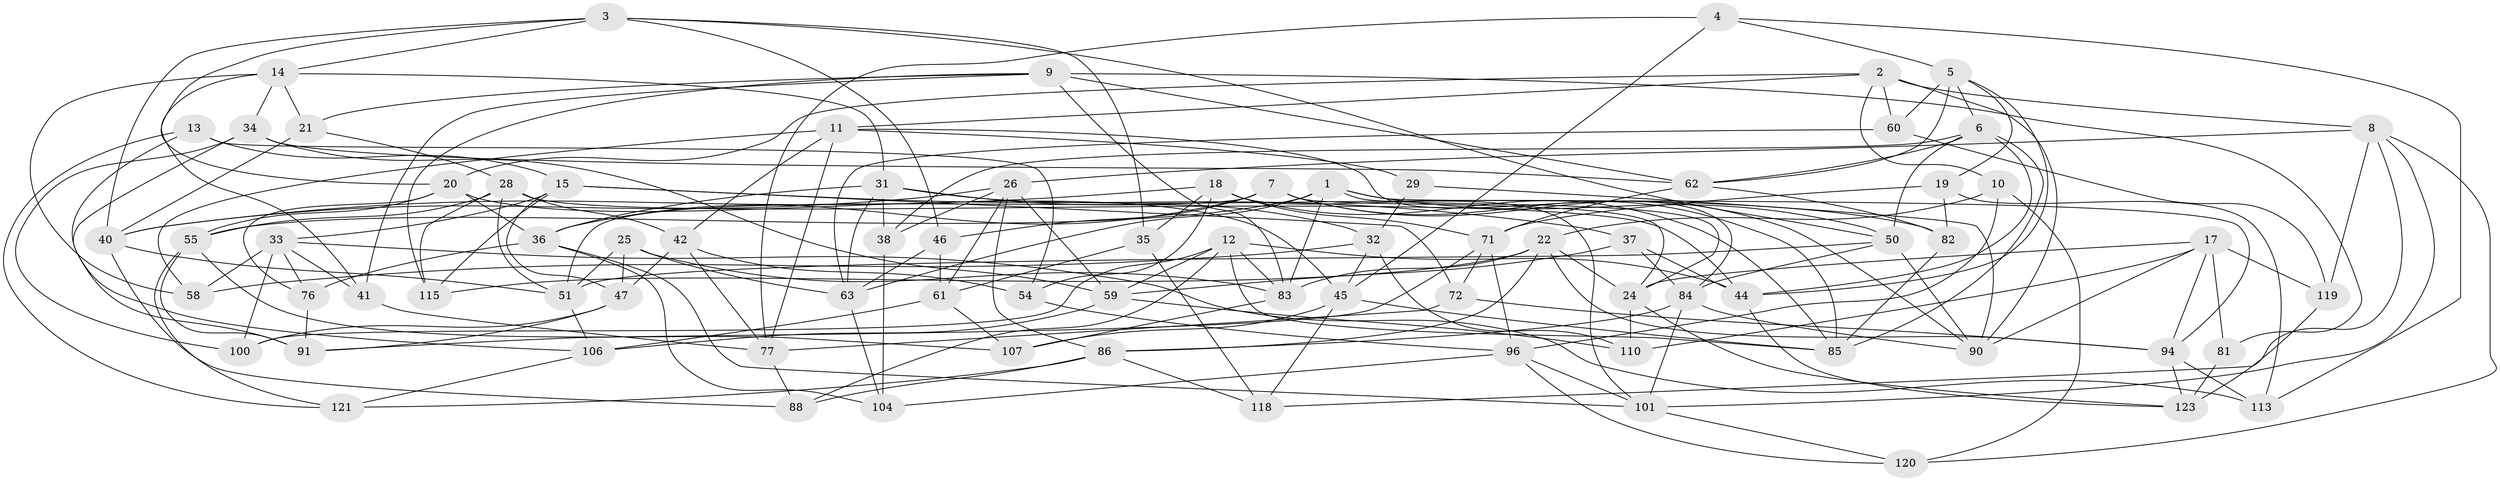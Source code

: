 // original degree distribution, {4: 1.0}
// Generated by graph-tools (version 1.1) at 2025/42/03/06/25 10:42:25]
// undirected, 79 vertices, 202 edges
graph export_dot {
graph [start="1"]
  node [color=gray90,style=filled];
  1 [super="+16"];
  2 [super="+57"];
  3 [super="+43"];
  4;
  5 [super="+65"];
  6 [super="+30"];
  7 [super="+48"];
  8 [super="+108"];
  9 [super="+23"];
  10;
  11 [super="+102"];
  12 [super="+114"];
  13;
  14 [super="+53"];
  15 [super="+75"];
  17 [super="+27"];
  18 [super="+49"];
  19;
  20 [super="+95"];
  21;
  22 [super="+68"];
  24 [super="+117"];
  25;
  26 [super="+56"];
  28 [super="+64"];
  29;
  31 [super="+97"];
  32 [super="+52"];
  33 [super="+73"];
  34 [super="+111"];
  35;
  36 [super="+39"];
  37;
  38;
  40 [super="+66"];
  41;
  42 [super="+89"];
  44 [super="+79"];
  45 [super="+70"];
  46;
  47 [super="+69"];
  50 [super="+80"];
  51 [super="+78"];
  54;
  55 [super="+116"];
  58;
  59 [super="+99"];
  60;
  61 [super="+128"];
  62 [super="+93"];
  63 [super="+67"];
  71 [super="+74"];
  72;
  76;
  77 [super="+103"];
  81;
  82;
  83 [super="+98"];
  84 [super="+122"];
  85 [super="+124"];
  86 [super="+87"];
  88;
  90 [super="+109"];
  91 [super="+92"];
  94 [super="+105"];
  96 [super="+127"];
  100;
  101 [super="+126"];
  104;
  106 [super="+112"];
  107;
  110;
  113;
  115;
  118;
  119;
  120;
  121;
  123 [super="+125"];
  1 -- 94;
  1 -- 50;
  1 -- 24;
  1 -- 83;
  1 -- 63;
  1 -- 55;
  2 -- 8;
  2 -- 20;
  2 -- 90;
  2 -- 11;
  2 -- 10;
  2 -- 60;
  3 -- 46;
  3 -- 40;
  3 -- 14;
  3 -- 50;
  3 -- 35;
  3 -- 20;
  4 -- 113;
  4 -- 5;
  4 -- 77;
  4 -- 45;
  5 -- 6;
  5 -- 19;
  5 -- 44;
  5 -- 60;
  5 -- 62;
  6 -- 85;
  6 -- 38;
  6 -- 62;
  6 -- 44;
  6 -- 50;
  7 -- 85;
  7 -- 46;
  7 -- 90;
  7 -- 24;
  7 -- 51;
  7 -- 36;
  8 -- 118;
  8 -- 26;
  8 -- 120;
  8 -- 119;
  8 -- 101;
  9 -- 81;
  9 -- 21;
  9 -- 83;
  9 -- 115;
  9 -- 62;
  9 -- 41;
  10 -- 22;
  10 -- 120;
  10 -- 96;
  11 -- 84;
  11 -- 58;
  11 -- 77;
  11 -- 29;
  11 -- 42;
  12 -- 88;
  12 -- 44;
  12 -- 85;
  12 -- 100;
  12 -- 59;
  12 -- 83;
  13 -- 121;
  13 -- 54;
  13 -- 106;
  13 -- 15;
  14 -- 58;
  14 -- 41;
  14 -- 21;
  14 -- 34;
  14 -- 31;
  15 -- 72;
  15 -- 33;
  15 -- 47;
  15 -- 115;
  15 -- 37;
  17 -- 119;
  17 -- 110;
  17 -- 90;
  17 -- 81;
  17 -- 94;
  17 -- 24;
  18 -- 54;
  18 -- 40;
  18 -- 71;
  18 -- 35;
  18 -- 85;
  18 -- 101;
  19 -- 113;
  19 -- 82;
  19 -- 71;
  20 -- 76;
  20 -- 45;
  20 -- 36;
  20 -- 55;
  21 -- 40;
  21 -- 28;
  22 -- 83;
  22 -- 86;
  22 -- 24;
  22 -- 94;
  22 -- 115;
  24 -- 110;
  24 -- 123;
  25 -- 83;
  25 -- 47;
  25 -- 51;
  25 -- 63;
  26 -- 59;
  26 -- 86;
  26 -- 40;
  26 -- 61;
  26 -- 38;
  28 -- 115;
  28 -- 44;
  28 -- 42;
  28 -- 51;
  28 -- 55;
  29 -- 32 [weight=2];
  29 -- 90;
  31 -- 32;
  31 -- 36;
  31 -- 63;
  31 -- 82;
  31 -- 38;
  32 -- 110;
  32 -- 58;
  32 -- 45;
  33 -- 58;
  33 -- 100;
  33 -- 41;
  33 -- 76;
  33 -- 113;
  34 -- 59;
  34 -- 100;
  34 -- 91 [weight=2];
  34 -- 62;
  35 -- 61;
  35 -- 118;
  36 -- 104;
  36 -- 101;
  36 -- 76;
  37 -- 84;
  37 -- 59;
  37 -- 44;
  38 -- 104;
  40 -- 88;
  40 -- 51;
  41 -- 77;
  42 -- 54;
  42 -- 47 [weight=2];
  42 -- 77;
  44 -- 123;
  45 -- 107;
  45 -- 85;
  45 -- 118;
  46 -- 63;
  46 -- 61;
  47 -- 91;
  47 -- 100;
  50 -- 90;
  50 -- 51;
  50 -- 84;
  51 -- 106;
  54 -- 96;
  55 -- 107;
  55 -- 121;
  55 -- 91;
  59 -- 106;
  59 -- 110;
  60 -- 119;
  60 -- 63;
  61 -- 107;
  61 -- 106 [weight=2];
  62 -- 71;
  62 -- 82;
  63 -- 104;
  71 -- 72;
  71 -- 96;
  71 -- 91;
  72 -- 94;
  72 -- 77;
  76 -- 91;
  77 -- 88;
  81 -- 123 [weight=2];
  82 -- 85;
  83 -- 107;
  84 -- 86;
  84 -- 90;
  84 -- 101;
  86 -- 88;
  86 -- 118;
  86 -- 121;
  94 -- 113;
  94 -- 123;
  96 -- 120;
  96 -- 104;
  96 -- 101;
  101 -- 120;
  106 -- 121;
  119 -- 123;
}
